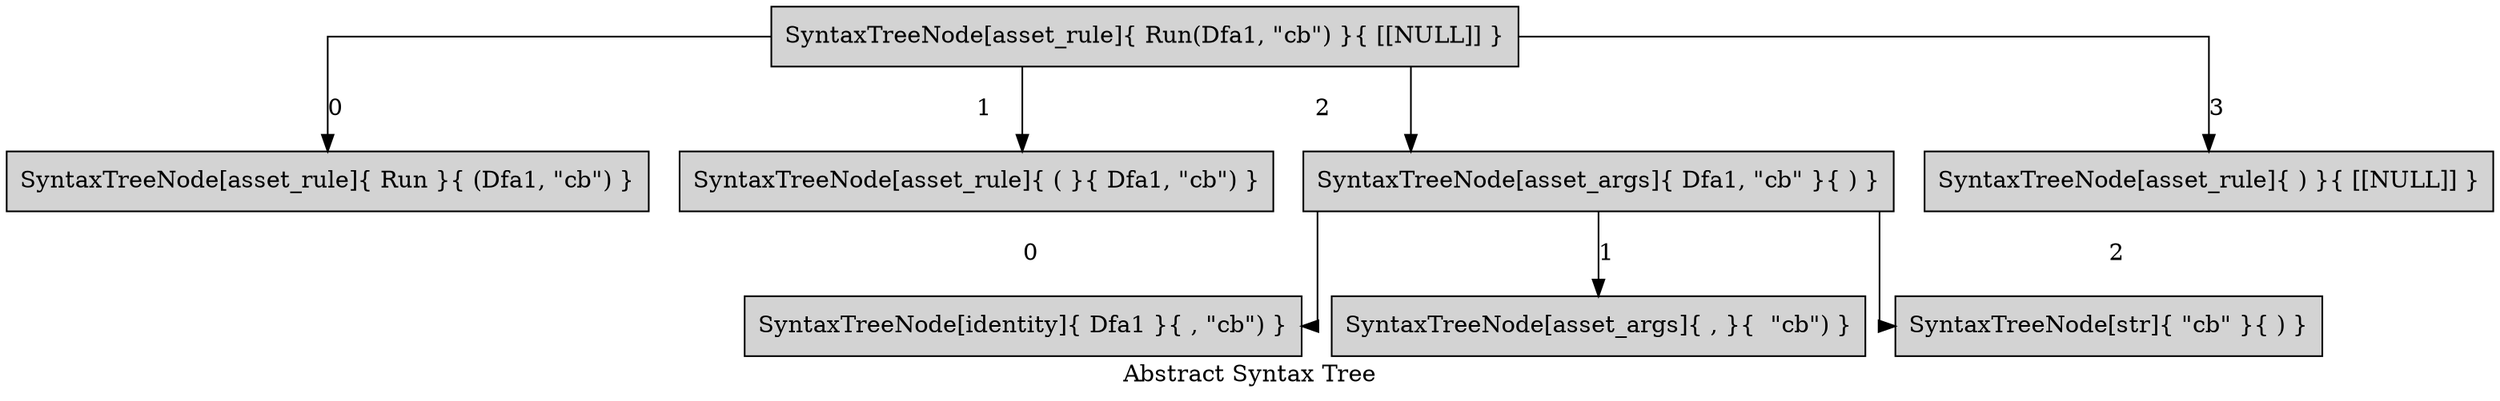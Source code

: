 digraph
{
    label = "Abstract Syntax Tree"
    splines = ortho

    "0d7cc31" [ label = "SyntaxTreeNode[asset_rule]{ Run }{ (Dfa1, \"cb\") }", shape = box, style = filled ]
    b904801 [ label = "SyntaxTreeNode[asset_rule]{ ( }{ Dfa1, \"cb\") }", shape = box, style = filled ]
    "82243ef" [ label = "SyntaxTreeNode[identity]{ Dfa1 }{ , \"cb\") }", shape = box, style = filled ]
    "26359f3" [ label = "SyntaxTreeNode[asset_args]{ , }{  \"cb\") }", shape = box, style = filled ]
    "93be3dc" [ label = "SyntaxTreeNode[str]{ \"cb\" }{ ) }", shape = box, style = filled ]
    "32ef799" [ label = "SyntaxTreeNode[asset_args]{ Dfa1, \"cb\" }{ ) }", shape = box, style = filled ]
    "5773c7e" [ label = "SyntaxTreeNode[asset_rule]{ ) }{ [[NULL]] }", shape = box, style = filled ]
    "664e850" [ label = "SyntaxTreeNode[asset_rule]{ Run(Dfa1, \"cb\") }{ [[NULL]] }", shape = box, style = filled ]

    "32ef799" -> "82243ef" [ label = 0 ]
    "32ef799" -> "26359f3" [ label = 1 ]
    "32ef799" -> "93be3dc" [ label = 2 ]
    "664e850" -> "0d7cc31" [ label = 0 ]
    "664e850" -> b904801 [ label = 1 ]
    "664e850" -> "32ef799" [ label = 2 ]
    "664e850" -> "5773c7e" [ label = 3 ]
}